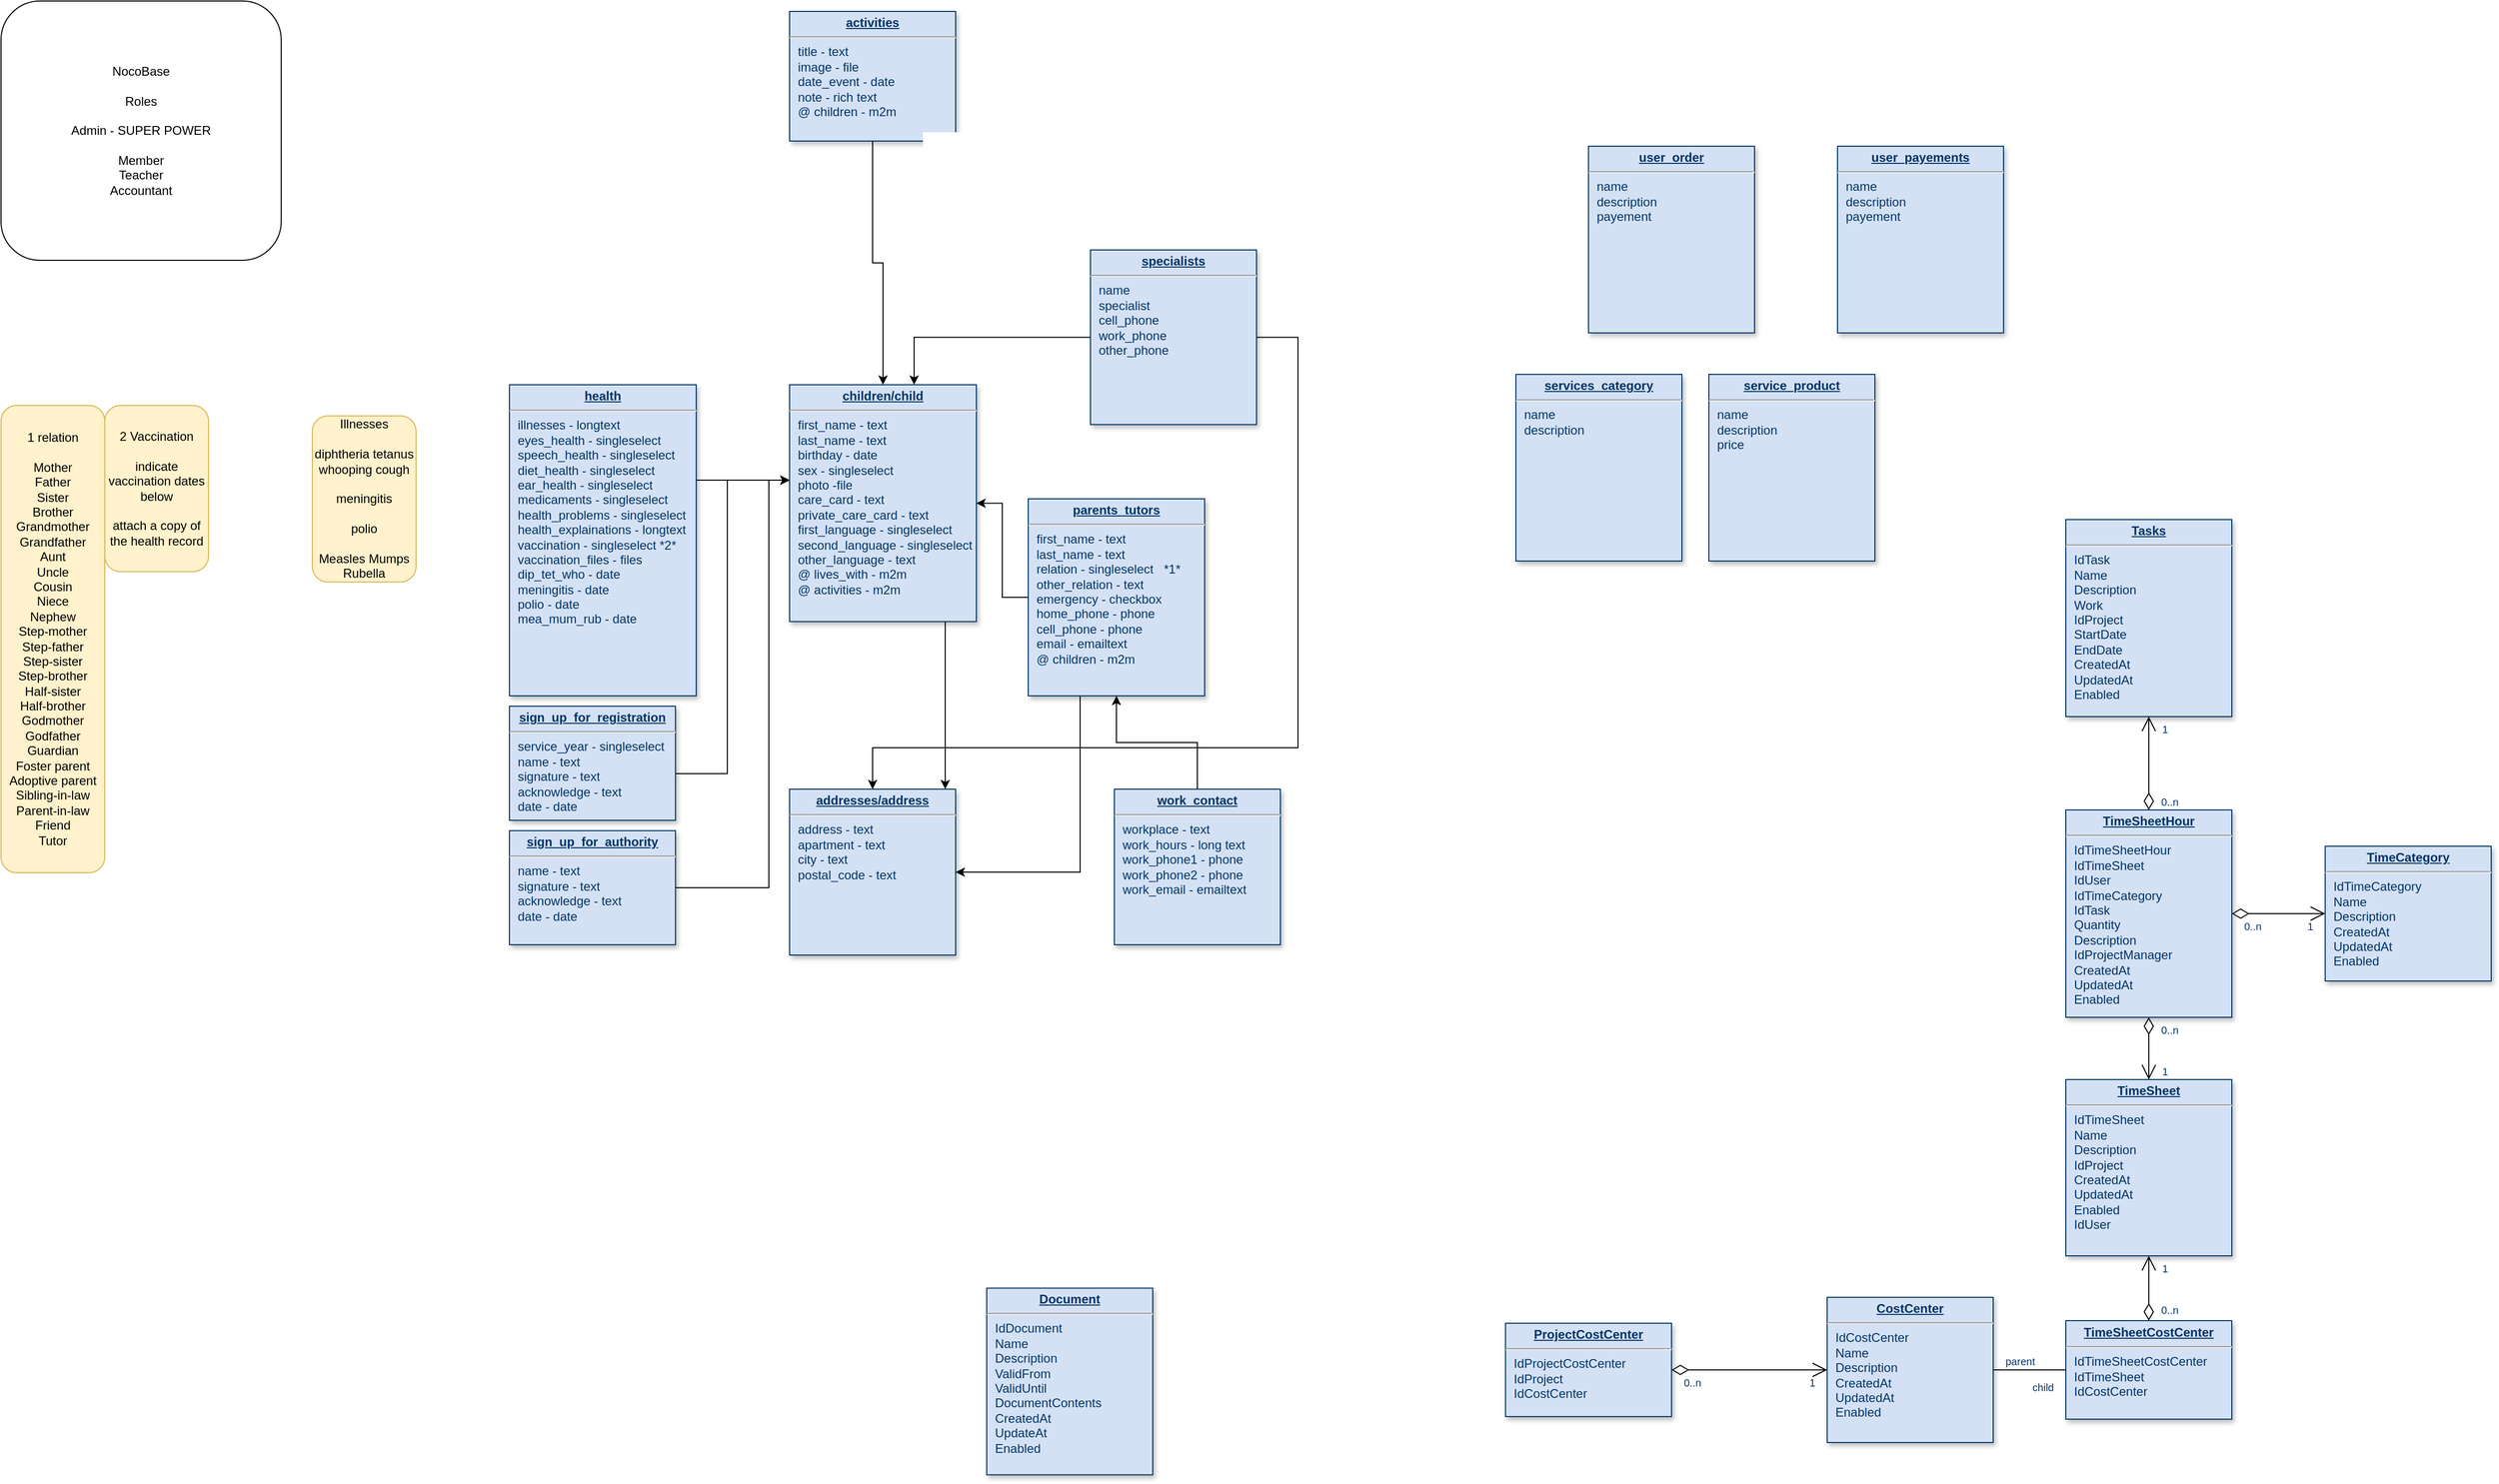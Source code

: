 <mxfile version="21.3.7" type="device">
  <diagram name="Page-1" id="efa7a0a1-bf9b-a30e-e6df-94a7791c09e9">
    <mxGraphModel dx="1750" dy="1835" grid="1" gridSize="10" guides="1" tooltips="1" connect="1" arrows="1" fold="1" page="1" pageScale="1" pageWidth="826" pageHeight="1169" background="none" math="0" shadow="0">
      <root>
        <mxCell id="0" />
        <mxCell id="1" parent="0" />
        <mxCell id="25jKw61XD8WNGHsvz8QE-121" style="edgeStyle=orthogonalEdgeStyle;rounded=0;orthogonalLoop=1;jettySize=auto;html=1;entryX=1;entryY=0.5;entryDx=0;entryDy=0;exitX=0.5;exitY=1;exitDx=0;exitDy=0;" parent="1" source="19" target="21" edge="1">
          <mxGeometry relative="1" as="geometry">
            <Array as="points">
              <mxPoint x="220" y="310" />
              <mxPoint x="220" y="480" />
            </Array>
          </mxGeometry>
        </mxCell>
        <mxCell id="25jKw61XD8WNGHsvz8QE-123" style="edgeStyle=orthogonalEdgeStyle;rounded=0;orthogonalLoop=1;jettySize=auto;html=1;" parent="1" source="19" target="25" edge="1">
          <mxGeometry relative="1" as="geometry" />
        </mxCell>
        <mxCell id="19" value="&lt;p style=&quot;margin: 0px; margin-top: 4px; text-align: center; text-decoration: underline;&quot;&gt;&lt;b&gt;parents_tutors&lt;/b&gt;&lt;/p&gt;&lt;hr&gt;&lt;p style=&quot;margin: 0px; margin-left: 8px;&quot;&gt;first_name - text&lt;/p&gt;&lt;p style=&quot;margin: 0px; margin-left: 8px;&quot;&gt;last_name - text&lt;/p&gt;&lt;p style=&quot;margin: 0px; margin-left: 8px;&quot;&gt;relation - singleselect&amp;nbsp; &amp;nbsp;*1*&lt;/p&gt;&lt;p style=&quot;margin: 0px; margin-left: 8px;&quot;&gt;other_relation - text&lt;/p&gt;&lt;p style=&quot;margin: 0px; margin-left: 8px;&quot;&gt;emergency - checkbox&lt;/p&gt;&lt;p style=&quot;margin: 0px; margin-left: 8px;&quot;&gt;home_phone - phone&lt;/p&gt;&lt;p style=&quot;margin: 0px; margin-left: 8px;&quot;&gt;cell_phone - phone&lt;/p&gt;&lt;p style=&quot;margin: 0px; margin-left: 8px;&quot;&gt;email - emailtext&lt;/p&gt;&lt;p style=&quot;margin: 0px; margin-left: 8px;&quot;&gt;@ children - m2m&lt;/p&gt;" style="verticalAlign=top;align=left;overflow=fill;fontSize=12;fontFamily=Helvetica;html=1;strokeColor=#003366;shadow=1;fillColor=#D4E1F5;fontColor=#003366" parent="1" vertex="1">
          <mxGeometry x="170" y="120" width="170" height="190" as="geometry" />
        </mxCell>
        <mxCell id="25jKw61XD8WNGHsvz8QE-125" style="edgeStyle=orthogonalEdgeStyle;rounded=0;orthogonalLoop=1;jettySize=auto;html=1;" parent="1" source="20" target="25" edge="1">
          <mxGeometry relative="1" as="geometry" />
        </mxCell>
        <mxCell id="20" value="&lt;p style=&quot;margin: 0px; margin-top: 4px; text-align: center; text-decoration: underline;&quot;&gt;&lt;b&gt;activities&lt;/b&gt;&lt;/p&gt;&lt;hr&gt;&lt;p style=&quot;margin: 0px; margin-left: 8px;&quot;&gt;title - text&lt;/p&gt;&lt;p style=&quot;margin: 0px; margin-left: 8px;&quot;&gt;image - file&lt;/p&gt;&lt;p style=&quot;margin: 0px; margin-left: 8px;&quot;&gt;date_event - date&lt;/p&gt;&lt;p style=&quot;margin: 0px; margin-left: 8px;&quot;&gt;note - rich text&lt;/p&gt;&lt;p style=&quot;margin: 0px; margin-left: 8px;&quot;&gt;@ children - m2m&lt;/p&gt;" style="verticalAlign=top;align=left;overflow=fill;fontSize=12;fontFamily=Helvetica;html=1;strokeColor=#003366;shadow=1;fillColor=#D4E1F5;fontColor=#003366" parent="1" vertex="1">
          <mxGeometry x="-60" y="-350.0" width="160" height="125" as="geometry" />
        </mxCell>
        <mxCell id="21" value="&lt;p style=&quot;margin: 0px; margin-top: 4px; text-align: center; text-decoration: underline;&quot;&gt;&lt;b&gt;addresses/address&lt;/b&gt;&lt;/p&gt;&lt;hr&gt;&lt;p style=&quot;margin: 0px; margin-left: 8px;&quot;&gt;address - text&lt;/p&gt;&lt;p style=&quot;margin: 0px; margin-left: 8px;&quot;&gt;apartment - text&lt;/p&gt;&lt;p style=&quot;margin: 0px; margin-left: 8px;&quot;&gt;city - text&lt;/p&gt;&lt;p style=&quot;margin: 0px; margin-left: 8px;&quot;&gt;postal_code - text&lt;/p&gt;" style="verticalAlign=top;align=left;overflow=fill;fontSize=12;fontFamily=Helvetica;html=1;strokeColor=#003366;shadow=1;fillColor=#D4E1F5;fontColor=#003366" parent="1" vertex="1">
          <mxGeometry x="-60.0" y="400.0" width="160" height="160" as="geometry" />
        </mxCell>
        <mxCell id="22" value="&lt;p style=&quot;margin: 0px; margin-top: 4px; text-align: center; text-decoration: underline;&quot;&gt;&lt;b&gt;services_category&lt;/b&gt;&lt;/p&gt;&lt;hr&gt;&lt;p style=&quot;margin: 0px; margin-left: 8px;&quot;&gt;name&lt;/p&gt;&lt;p style=&quot;margin: 0px; margin-left: 8px;&quot;&gt;description&lt;/p&gt;" style="verticalAlign=top;align=left;overflow=fill;fontSize=12;fontFamily=Helvetica;html=1;strokeColor=#003366;shadow=1;fillColor=#D4E1F5;fontColor=#003366" parent="1" vertex="1">
          <mxGeometry x="640.0" y="-1.421e-14" width="160.0" height="180" as="geometry" />
        </mxCell>
        <mxCell id="25jKw61XD8WNGHsvz8QE-122" style="edgeStyle=orthogonalEdgeStyle;rounded=0;orthogonalLoop=1;jettySize=auto;html=1;" parent="1" source="23" target="21" edge="1">
          <mxGeometry relative="1" as="geometry">
            <Array as="points">
              <mxPoint x="430" y="-36" />
              <mxPoint x="430" y="360" />
              <mxPoint x="20" y="360" />
            </Array>
          </mxGeometry>
        </mxCell>
        <mxCell id="-PQ__bvHikvs92dFyAwf-112" style="edgeStyle=orthogonalEdgeStyle;rounded=0;orthogonalLoop=1;jettySize=auto;html=1;" parent="1" source="23" target="25" edge="1">
          <mxGeometry relative="1" as="geometry">
            <Array as="points">
              <mxPoint x="60" y="-36" />
            </Array>
          </mxGeometry>
        </mxCell>
        <mxCell id="23" value="&lt;p style=&quot;margin: 0px; margin-top: 4px; text-align: center; text-decoration: underline;&quot;&gt;&lt;b&gt;specialists&lt;/b&gt;&lt;/p&gt;&lt;hr&gt;&lt;p style=&quot;margin: 0px; margin-left: 8px;&quot;&gt;name&lt;/p&gt;&lt;p style=&quot;margin: 0px; margin-left: 8px;&quot;&gt;specialist&lt;/p&gt;&lt;p style=&quot;margin: 0px; margin-left: 8px;&quot;&gt;cell_phone&lt;/p&gt;&lt;p style=&quot;margin: 0px; margin-left: 8px;&quot;&gt;work_phone&lt;/p&gt;&lt;p style=&quot;margin: 0px; margin-left: 8px;&quot;&gt;other_phone&lt;/p&gt;&lt;p style=&quot;margin: 0px; margin-left: 8px;&quot;&gt;&lt;br&gt;&lt;/p&gt;" style="verticalAlign=top;align=left;overflow=fill;fontSize=12;fontFamily=Helvetica;html=1;strokeColor=#003366;shadow=1;fillColor=#D4E1F5;fontColor=#003366" parent="1" vertex="1">
          <mxGeometry x="230" y="-120" width="160" height="168.36" as="geometry" />
        </mxCell>
        <mxCell id="nofWIBe9gPpFimBXeZkN-114" style="edgeStyle=orthogonalEdgeStyle;rounded=0;orthogonalLoop=1;jettySize=auto;html=1;" parent="1" source="24" target="19" edge="1">
          <mxGeometry relative="1" as="geometry" />
        </mxCell>
        <mxCell id="24" value="&lt;p style=&quot;margin: 0px; margin-top: 4px; text-align: center; text-decoration: underline;&quot;&gt;&lt;strong&gt;work_contact&lt;/strong&gt;&lt;/p&gt;&lt;hr&gt;&lt;p style=&quot;margin: 0px; margin-left: 8px;&quot;&gt;workplace - text&lt;/p&gt;&lt;p style=&quot;margin: 0px; margin-left: 8px;&quot;&gt;work_hours - long text&lt;/p&gt;&lt;p style=&quot;margin: 0px; margin-left: 8px;&quot;&gt;work_phone1 - phone&lt;/p&gt;&lt;p style=&quot;margin: 0px; margin-left: 8px;&quot;&gt;work_phone2 - phone&lt;/p&gt;&lt;p style=&quot;margin: 0px; margin-left: 8px;&quot;&gt;work_email - emailtext&lt;/p&gt;" style="verticalAlign=top;align=left;overflow=fill;fontSize=12;fontFamily=Helvetica;html=1;strokeColor=#003366;shadow=1;fillColor=#D4E1F5;fontColor=#003366" parent="1" vertex="1">
          <mxGeometry x="253.0" y="400.0" width="160" height="150" as="geometry" />
        </mxCell>
        <mxCell id="25jKw61XD8WNGHsvz8QE-120" style="edgeStyle=orthogonalEdgeStyle;rounded=0;orthogonalLoop=1;jettySize=auto;html=1;" parent="1" source="25" target="21" edge="1">
          <mxGeometry relative="1" as="geometry">
            <Array as="points">
              <mxPoint x="90" y="360" />
              <mxPoint x="90" y="360" />
            </Array>
          </mxGeometry>
        </mxCell>
        <mxCell id="25" value="&lt;p style=&quot;margin: 0px; margin-top: 4px; text-align: center; text-decoration: underline;&quot;&gt;&lt;b&gt;children/child&lt;/b&gt;&lt;/p&gt;&lt;hr&gt;&lt;p style=&quot;margin: 0px; margin-left: 8px;&quot;&gt;first_name - text&lt;/p&gt;&lt;p style=&quot;margin: 0px; margin-left: 8px;&quot;&gt;last_name - text&lt;/p&gt;&lt;p style=&quot;margin: 0px; margin-left: 8px;&quot;&gt;birthday - date&lt;/p&gt;&lt;p style=&quot;margin: 0px; margin-left: 8px;&quot;&gt;sex - singleselect&lt;/p&gt;&lt;p style=&quot;margin: 0px; margin-left: 8px;&quot;&gt;photo -file&lt;/p&gt;&lt;p style=&quot;margin: 0px; margin-left: 8px;&quot;&gt;care_card - text&lt;/p&gt;&lt;p style=&quot;margin: 0px; margin-left: 8px;&quot;&gt;private_care_card - text&lt;/p&gt;&lt;p style=&quot;margin: 0px; margin-left: 8px;&quot;&gt;first_language - singleselect&lt;/p&gt;&lt;p style=&quot;margin: 0px; margin-left: 8px;&quot;&gt;second_language - singleselect&lt;/p&gt;&lt;p style=&quot;margin: 0px; margin-left: 8px;&quot;&gt;other_language - text&lt;/p&gt;&lt;p style=&quot;margin: 0px; margin-left: 8px;&quot;&gt;@ lives_with - m2m&lt;/p&gt;&lt;p style=&quot;margin: 0px; margin-left: 8px;&quot;&gt;@ activities - m2m&lt;/p&gt;" style="verticalAlign=top;align=left;overflow=fill;fontSize=12;fontFamily=Helvetica;html=1;strokeColor=#003366;shadow=1;fillColor=#D4E1F5;fontColor=#003366" parent="1" vertex="1">
          <mxGeometry x="-60" y="10" width="180" height="228.36" as="geometry" />
        </mxCell>
        <mxCell id="26" value="&lt;p style=&quot;margin: 0px; margin-top: 4px; text-align: center; text-decoration: underline;&quot;&gt;&lt;strong&gt;TimeSheet&lt;/strong&gt;&lt;/p&gt;&lt;hr /&gt;&lt;p style=&quot;margin: 0px; margin-left: 8px;&quot;&gt;IdTimeSheet&lt;/p&gt;&lt;p style=&quot;margin: 0px; margin-left: 8px;&quot;&gt;Name&lt;/p&gt;&lt;p style=&quot;margin: 0px; margin-left: 8px;&quot;&gt;Description&lt;/p&gt;&lt;p style=&quot;margin: 0px; margin-left: 8px;&quot;&gt;IdProject&lt;/p&gt;&lt;p style=&quot;margin: 0px; margin-left: 8px;&quot;&gt;CreatedAt&lt;/p&gt;&lt;p style=&quot;margin: 0px; margin-left: 8px;&quot;&gt;UpdatedAt&lt;/p&gt;&lt;p style=&quot;margin: 0px; margin-left: 8px;&quot;&gt;Enabled&lt;/p&gt;&lt;p style=&quot;margin: 0px; margin-left: 8px;&quot;&gt;IdUser&lt;/p&gt;" style="verticalAlign=top;align=left;overflow=fill;fontSize=12;fontFamily=Helvetica;html=1;strokeColor=#003366;shadow=1;fillColor=#D4E1F5;fontColor=#003366" parent="1" vertex="1">
          <mxGeometry x="1170" y="680" width="160" height="170" as="geometry" />
        </mxCell>
        <mxCell id="27" value="&lt;p style=&quot;margin: 0px; margin-top: 4px; text-align: center; text-decoration: underline;&quot;&gt;&lt;strong&gt;TimeSheetHour&lt;/strong&gt;&lt;/p&gt;&lt;hr /&gt;&lt;p style=&quot;margin: 0px; margin-left: 8px;&quot;&gt;IdTimeSheetHour&lt;br /&gt;IdTimeSheet&lt;/p&gt;&lt;p style=&quot;margin: 0px; margin-left: 8px;&quot;&gt;IdUser&lt;/p&gt;&lt;p style=&quot;margin: 0px; margin-left: 8px;&quot;&gt;IdTimeCategory&lt;/p&gt;&lt;p style=&quot;margin: 0px; margin-left: 8px;&quot;&gt;IdTask&lt;/p&gt;&lt;p style=&quot;margin: 0px; margin-left: 8px;&quot;&gt;Quantity&lt;/p&gt;&lt;p style=&quot;margin: 0px; margin-left: 8px;&quot;&gt;Description&lt;/p&gt;&lt;p style=&quot;margin: 0px; margin-left: 8px;&quot;&gt;IdProjectManager&lt;/p&gt;&lt;p style=&quot;margin: 0px; margin-left: 8px;&quot;&gt;CreatedAt&lt;/p&gt;&lt;p style=&quot;margin: 0px; margin-left: 8px;&quot;&gt;UpdatedAt&lt;/p&gt;&lt;p style=&quot;margin: 0px; margin-left: 8px;&quot;&gt;Enabled&lt;/p&gt;" style="verticalAlign=top;align=left;overflow=fill;fontSize=12;fontFamily=Helvetica;html=1;strokeColor=#003366;shadow=1;fillColor=#D4E1F5;fontColor=#003366" parent="1" vertex="1">
          <mxGeometry x="1170" y="420.0" width="160" height="200" as="geometry" />
        </mxCell>
        <mxCell id="28" value="&lt;p style=&quot;margin: 0px; margin-top: 4px; text-align: center; text-decoration: underline;&quot;&gt;&lt;strong&gt;Document&lt;/strong&gt;&lt;/p&gt;&lt;hr /&gt;&lt;p style=&quot;margin: 0px; margin-left: 8px;&quot;&gt;IdDocument&lt;/p&gt;&lt;p style=&quot;margin: 0px; margin-left: 8px;&quot;&gt;Name&lt;/p&gt;&lt;p style=&quot;margin: 0px; margin-left: 8px;&quot;&gt;Description&lt;/p&gt;&lt;p style=&quot;margin: 0px; margin-left: 8px;&quot;&gt;ValidFrom&lt;/p&gt;&lt;p style=&quot;margin: 0px; margin-left: 8px;&quot;&gt;ValidUntil&lt;/p&gt;&lt;p style=&quot;margin: 0px; margin-left: 8px;&quot;&gt;DocumentContents&lt;/p&gt;&lt;p style=&quot;margin: 0px; margin-left: 8px;&quot;&gt;CreatedAt&lt;/p&gt;&lt;p style=&quot;margin: 0px; margin-left: 8px;&quot;&gt;UpdateAt&lt;/p&gt;&lt;p style=&quot;margin: 0px; margin-left: 8px;&quot;&gt;Enabled&lt;/p&gt;" style="verticalAlign=top;align=left;overflow=fill;fontSize=12;fontFamily=Helvetica;html=1;strokeColor=#003366;shadow=1;fillColor=#D4E1F5;fontColor=#003366" parent="1" vertex="1">
          <mxGeometry x="130.0" y="881.16" width="160" height="180" as="geometry" />
        </mxCell>
        <mxCell id="25jKw61XD8WNGHsvz8QE-126" style="edgeStyle=orthogonalEdgeStyle;rounded=0;orthogonalLoop=1;jettySize=auto;html=1;" parent="1" source="29" target="25" edge="1">
          <mxGeometry relative="1" as="geometry">
            <mxPoint y="102" as="targetPoint" />
            <Array as="points">
              <mxPoint x="-130" y="102" />
              <mxPoint x="-130" y="102" />
            </Array>
          </mxGeometry>
        </mxCell>
        <mxCell id="29" value="&lt;p style=&quot;margin: 0px; margin-top: 4px; text-align: center; text-decoration: underline;&quot;&gt;&lt;strong&gt;health&lt;/strong&gt;&lt;/p&gt;&lt;hr&gt;&lt;p style=&quot;margin: 0px; margin-left: 8px;&quot;&gt;illnesses - longtext&lt;/p&gt;&lt;p style=&quot;margin: 0px; margin-left: 8px;&quot;&gt;eyes_health - singleselect&lt;/p&gt;&lt;p style=&quot;margin: 0px; margin-left: 8px;&quot;&gt;speech_health - singleselect&lt;/p&gt;&lt;p style=&quot;margin: 0px; margin-left: 8px;&quot;&gt;diet_health - singleselect&lt;/p&gt;&lt;p style=&quot;margin: 0px; margin-left: 8px;&quot;&gt;ear_health - singleselect&lt;/p&gt;&lt;p style=&quot;margin: 0px; margin-left: 8px;&quot;&gt;medicaments - singleselect&lt;/p&gt;&lt;p style=&quot;margin: 0px; margin-left: 8px;&quot;&gt;health_problems - singleselect&lt;/p&gt;&lt;p style=&quot;margin: 0px; margin-left: 8px;&quot;&gt;health_explainations - longtext&lt;/p&gt;&lt;p style=&quot;margin: 0px; margin-left: 8px;&quot;&gt;vaccination - singleselect *2*&lt;/p&gt;&lt;p style=&quot;margin: 0px; margin-left: 8px;&quot;&gt;vaccination_files - files&lt;/p&gt;&lt;p style=&quot;margin: 0px; margin-left: 8px;&quot;&gt;dip_tet_who - date&lt;/p&gt;&lt;p style=&quot;margin: 0px; margin-left: 8px;&quot;&gt;meningitis - date&lt;/p&gt;&lt;p style=&quot;margin: 0px; margin-left: 8px;&quot;&gt;polio - date&lt;/p&gt;&lt;p style=&quot;margin: 0px; margin-left: 8px;&quot;&gt;mea_mum_rub - date&lt;/p&gt;" style="verticalAlign=top;align=left;overflow=fill;fontSize=12;fontFamily=Helvetica;html=1;strokeColor=#003366;shadow=1;fillColor=#D4E1F5;fontColor=#003366" parent="1" vertex="1">
          <mxGeometry x="-330" y="10" width="180" height="300" as="geometry" />
        </mxCell>
        <mxCell id="30" value="&lt;p style=&quot;margin: 0px; margin-top: 4px; text-align: center; text-decoration: underline;&quot;&gt;&lt;strong&gt;TimeCategory&lt;/strong&gt;&lt;/p&gt;&lt;hr /&gt;&lt;p style=&quot;margin: 0px; margin-left: 8px;&quot;&gt;IdTimeCategory&lt;/p&gt;&lt;p style=&quot;margin: 0px; margin-left: 8px;&quot;&gt;Name&lt;/p&gt;&lt;p style=&quot;margin: 0px; margin-left: 8px;&quot;&gt;Description&lt;/p&gt;&lt;p style=&quot;margin: 0px; margin-left: 8px;&quot;&gt;CreatedAt&lt;/p&gt;&lt;p style=&quot;margin: 0px; margin-left: 8px;&quot;&gt;UpdatedAt&lt;/p&gt;&lt;p style=&quot;margin: 0px; margin-left: 8px;&quot;&gt;Enabled&lt;/p&gt;" style="verticalAlign=top;align=left;overflow=fill;fontSize=12;fontFamily=Helvetica;html=1;strokeColor=#003366;shadow=1;fillColor=#D4E1F5;fontColor=#003366" parent="1" vertex="1">
          <mxGeometry x="1420.0" y="455.0" width="160" height="130" as="geometry" />
        </mxCell>
        <mxCell id="31" value="&lt;p style=&quot;margin: 0px; margin-top: 4px; text-align: center; text-decoration: underline;&quot;&gt;&lt;strong&gt;TimeSheetCostCenter&lt;/strong&gt;&lt;/p&gt;&lt;hr /&gt;&lt;p style=&quot;margin: 0px; margin-left: 8px;&quot;&gt;IdTimeSheetCostCenter&lt;/p&gt;&lt;p style=&quot;margin: 0px; margin-left: 8px;&quot;&gt;IdTimeSheet&lt;/p&gt;&lt;p style=&quot;margin: 0px; margin-left: 8px;&quot;&gt;IdCostCenter&lt;/p&gt;" style="verticalAlign=top;align=left;overflow=fill;fontSize=12;fontFamily=Helvetica;html=1;strokeColor=#003366;shadow=1;fillColor=#D4E1F5;fontColor=#003366" parent="1" vertex="1">
          <mxGeometry x="1170" y="912.5" width="160" height="95" as="geometry" />
        </mxCell>
        <mxCell id="32" value="&lt;p style=&quot;margin: 0px; margin-top: 4px; text-align: center; text-decoration: underline;&quot;&gt;&lt;strong&gt;CostCenter&lt;/strong&gt;&lt;/p&gt;&lt;hr /&gt;&lt;p style=&quot;margin: 0px; margin-left: 8px;&quot;&gt;IdCostCenter&lt;/p&gt;&lt;p style=&quot;margin: 0px; margin-left: 8px;&quot;&gt;Name&lt;/p&gt;&lt;p style=&quot;margin: 0px; margin-left: 8px;&quot;&gt;Description&lt;/p&gt;&lt;p style=&quot;margin: 0px; margin-left: 8px;&quot;&gt;CreatedAt&lt;/p&gt;&lt;p style=&quot;margin: 0px; margin-left: 8px;&quot;&gt;UpdatedAt&lt;/p&gt;&lt;p style=&quot;margin: 0px; margin-left: 8px;&quot;&gt;Enabled&lt;/p&gt;" style="verticalAlign=top;align=left;overflow=fill;fontSize=12;fontFamily=Helvetica;html=1;strokeColor=#003366;shadow=1;fillColor=#D4E1F5;fontColor=#003366" parent="1" vertex="1">
          <mxGeometry x="940.0" y="890.0" width="160" height="140" as="geometry" />
        </mxCell>
        <mxCell id="33" value="&lt;p style=&quot;margin: 0px; margin-top: 4px; text-align: center; text-decoration: underline;&quot;&gt;&lt;strong&gt;ProjectCostCenter&lt;/strong&gt;&lt;/p&gt;&lt;hr /&gt;&lt;p style=&quot;margin: 0px; margin-left: 8px;&quot;&gt;IdProjectCostCenter&lt;/p&gt;&lt;p style=&quot;margin: 0px; margin-left: 8px;&quot;&gt;IdProject&lt;/p&gt;&lt;p style=&quot;margin: 0px; margin-left: 8px;&quot;&gt;IdCostCenter&lt;/p&gt;" style="verticalAlign=top;align=left;overflow=fill;fontSize=12;fontFamily=Helvetica;html=1;strokeColor=#003366;shadow=1;fillColor=#D4E1F5;fontColor=#003366" parent="1" vertex="1">
          <mxGeometry x="630" y="915.0" width="160" height="90" as="geometry" />
        </mxCell>
        <mxCell id="25jKw61XD8WNGHsvz8QE-129" style="edgeStyle=orthogonalEdgeStyle;rounded=0;orthogonalLoop=1;jettySize=auto;html=1;" parent="1" source="34" target="25" edge="1">
          <mxGeometry relative="1" as="geometry">
            <Array as="points">
              <mxPoint x="-120" y="385" />
              <mxPoint x="-120" y="102" />
            </Array>
          </mxGeometry>
        </mxCell>
        <mxCell id="34" value="&lt;p style=&quot;margin: 4px 0px 0px; text-align: center;&quot;&gt;&lt;b&gt;&lt;u&gt;sign_up_for_registration&lt;/u&gt;&lt;/b&gt;&lt;br&gt;&lt;/p&gt;&lt;hr&gt;&lt;p style=&quot;margin: 0px ; margin-left: 8px&quot;&gt;service_year - singleselect&lt;/p&gt;&lt;p style=&quot;margin: 0px ; margin-left: 8px&quot;&gt;name - text&lt;/p&gt;&lt;p style=&quot;margin: 0px ; margin-left: 8px&quot;&gt;signature - text&lt;/p&gt;&lt;p style=&quot;margin: 0px ; margin-left: 8px&quot;&gt;acknowledge - text&lt;/p&gt;&lt;p style=&quot;margin: 0px ; margin-left: 8px&quot;&gt;date - date&lt;/p&gt;" style="verticalAlign=top;align=left;overflow=fill;fontSize=12;fontFamily=Helvetica;html=1;strokeColor=#003366;shadow=1;fillColor=#D4E1F5;fontColor=#003366" parent="1" vertex="1">
          <mxGeometry x="-330" y="320" width="160" height="110" as="geometry" />
        </mxCell>
        <mxCell id="35" value="&lt;p style=&quot;margin: 0px; margin-top: 4px; text-align: center; text-decoration: underline;&quot;&gt;&lt;strong&gt;Tasks&lt;/strong&gt;&lt;/p&gt;&lt;hr /&gt;&lt;p style=&quot;margin: 0px; margin-left: 8px;&quot;&gt;IdTask&lt;/p&gt;&lt;p style=&quot;margin: 0px; margin-left: 8px;&quot;&gt;Name&lt;/p&gt;&lt;p style=&quot;margin: 0px; margin-left: 8px;&quot;&gt;Description&lt;/p&gt;&lt;p style=&quot;margin: 0px; margin-left: 8px;&quot;&gt;Work&lt;/p&gt;&lt;p style=&quot;margin: 0px; margin-left: 8px;&quot;&gt;IdProject&lt;/p&gt;&lt;p style=&quot;margin: 0px; margin-left: 8px;&quot;&gt;StartDate&lt;/p&gt;&lt;p style=&quot;margin: 0px; margin-left: 8px;&quot;&gt;EndDate&lt;/p&gt;&lt;p style=&quot;margin: 0px; margin-left: 8px;&quot;&gt;CreatedAt&lt;/p&gt;&lt;p style=&quot;margin: 0px; margin-left: 8px;&quot;&gt;UpdatedAt&lt;/p&gt;&lt;p style=&quot;margin: 0px; margin-left: 8px;&quot;&gt;Enabled&lt;/p&gt;" style="verticalAlign=top;align=left;overflow=fill;fontSize=12;fontFamily=Helvetica;html=1;strokeColor=#003366;shadow=1;fillColor=#D4E1F5;fontColor=#003366" parent="1" vertex="1">
          <mxGeometry x="1170" y="140.0" width="160" height="190" as="geometry" />
        </mxCell>
        <mxCell id="57" value="" style="endArrow=open;endSize=12;startArrow=diamondThin;startSize=14;startFill=0;edgeStyle=orthogonalEdgeStyle" parent="1" source="27" target="26" edge="1">
          <mxGeometry x="1269.36" y="180" as="geometry">
            <mxPoint x="1269.36" y="180" as="sourcePoint" />
            <mxPoint x="1429.36" y="180" as="targetPoint" />
          </mxGeometry>
        </mxCell>
        <mxCell id="58" value="0..n" style="resizable=0;align=left;verticalAlign=top;labelBackgroundColor=#ffffff;fontSize=10;strokeColor=#003366;shadow=1;fillColor=#D4E1F5;fontColor=#003366" parent="57" connectable="0" vertex="1">
          <mxGeometry x="-1" relative="1" as="geometry">
            <mxPoint x="10" as="offset" />
          </mxGeometry>
        </mxCell>
        <mxCell id="59" value="1" style="resizable=0;align=right;verticalAlign=top;labelBackgroundColor=#ffffff;fontSize=10;strokeColor=#003366;shadow=1;fillColor=#D4E1F5;fontColor=#003366" parent="57" connectable="0" vertex="1">
          <mxGeometry x="1" relative="1" as="geometry">
            <mxPoint x="20" y="-20" as="offset" />
          </mxGeometry>
        </mxCell>
        <mxCell id="66" value="" style="endArrow=open;endSize=12;startArrow=diamondThin;startSize=14;startFill=0;edgeStyle=orthogonalEdgeStyle" parent="1" source="33" target="32" edge="1">
          <mxGeometry x="469.36" y="526.16" as="geometry">
            <mxPoint x="469.36" y="526.16" as="sourcePoint" />
            <mxPoint x="980" y="1061.16" as="targetPoint" />
          </mxGeometry>
        </mxCell>
        <mxCell id="67" value="0..n" style="resizable=0;align=left;verticalAlign=top;labelBackgroundColor=#ffffff;fontSize=10;strokeColor=#003366;shadow=1;fillColor=#D4E1F5;fontColor=#003366" parent="66" connectable="0" vertex="1">
          <mxGeometry x="-1" relative="1" as="geometry">
            <mxPoint x="10" as="offset" />
          </mxGeometry>
        </mxCell>
        <mxCell id="68" value="1" style="resizable=0;align=right;verticalAlign=top;labelBackgroundColor=#ffffff;fontSize=10;strokeColor=#003366;shadow=1;fillColor=#D4E1F5;fontColor=#003366" parent="66" connectable="0" vertex="1">
          <mxGeometry x="1" relative="1" as="geometry">
            <mxPoint x="-10" as="offset" />
          </mxGeometry>
        </mxCell>
        <mxCell id="75" value="" style="endArrow=open;endSize=12;startArrow=diamondThin;startSize=14;startFill=0;edgeStyle=orthogonalEdgeStyle" parent="1" source="31" target="26" edge="1">
          <mxGeometry x="1079.36" y="560" as="geometry">
            <mxPoint x="1079.36" y="560" as="sourcePoint" />
            <mxPoint x="1239.36" y="560" as="targetPoint" />
          </mxGeometry>
        </mxCell>
        <mxCell id="76" value="0..n" style="resizable=0;align=left;verticalAlign=top;labelBackgroundColor=#ffffff;fontSize=10;strokeColor=#003366;shadow=1;fillColor=#D4E1F5;fontColor=#003366" parent="75" connectable="0" vertex="1">
          <mxGeometry x="-1" relative="1" as="geometry">
            <mxPoint x="10.0" y="-22.5" as="offset" />
          </mxGeometry>
        </mxCell>
        <mxCell id="77" value="1" style="resizable=0;align=right;verticalAlign=top;labelBackgroundColor=#ffffff;fontSize=10;strokeColor=#003366;shadow=1;fillColor=#D4E1F5;fontColor=#003366" parent="75" connectable="0" vertex="1">
          <mxGeometry x="1" relative="1" as="geometry">
            <mxPoint x="20" as="offset" />
          </mxGeometry>
        </mxCell>
        <mxCell id="78" value="" style="endArrow=open;endSize=12;startArrow=diamondThin;startSize=14;startFill=0;edgeStyle=orthogonalEdgeStyle" parent="1" source="27" target="30" edge="1">
          <mxGeometry x="1309.36" y="540" as="geometry">
            <mxPoint x="1309.36" y="540" as="sourcePoint" />
            <mxPoint x="1469.36" y="540" as="targetPoint" />
          </mxGeometry>
        </mxCell>
        <mxCell id="79" value="0..n" style="resizable=0;align=left;verticalAlign=top;labelBackgroundColor=#ffffff;fontSize=10;strokeColor=#003366;shadow=1;fillColor=#D4E1F5;fontColor=#003366" parent="78" connectable="0" vertex="1">
          <mxGeometry x="-1" relative="1" as="geometry">
            <mxPoint x="10" as="offset" />
          </mxGeometry>
        </mxCell>
        <mxCell id="80" value="1" style="resizable=0;align=right;verticalAlign=top;labelBackgroundColor=#ffffff;fontSize=10;strokeColor=#003366;shadow=1;fillColor=#D4E1F5;fontColor=#003366" parent="78" connectable="0" vertex="1">
          <mxGeometry x="1" relative="1" as="geometry">
            <mxPoint x="-10" as="offset" />
          </mxGeometry>
        </mxCell>
        <mxCell id="81" value="" style="endArrow=open;endSize=12;startArrow=diamondThin;startSize=14;startFill=0;edgeStyle=orthogonalEdgeStyle" parent="1" source="27" target="35" edge="1">
          <mxGeometry x="1119.36" y="540" as="geometry">
            <mxPoint x="1119.36" y="540" as="sourcePoint" />
            <mxPoint x="1279.36" y="540" as="targetPoint" />
          </mxGeometry>
        </mxCell>
        <mxCell id="82" value="0..n" style="resizable=0;align=left;verticalAlign=top;labelBackgroundColor=#ffffff;fontSize=10;strokeColor=#003366;shadow=1;fillColor=#D4E1F5;fontColor=#003366" parent="81" connectable="0" vertex="1">
          <mxGeometry x="-1" relative="1" as="geometry">
            <mxPoint x="10" y="-20" as="offset" />
          </mxGeometry>
        </mxCell>
        <mxCell id="83" value="1" style="resizable=0;align=right;verticalAlign=top;labelBackgroundColor=#ffffff;fontSize=10;strokeColor=#003366;shadow=1;fillColor=#D4E1F5;fontColor=#003366" parent="81" connectable="0" vertex="1">
          <mxGeometry x="1" relative="1" as="geometry">
            <mxPoint x="20" as="offset" />
          </mxGeometry>
        </mxCell>
        <mxCell id="110" value="" style="endArrow=none;edgeStyle=orthogonalEdgeStyle;" parent="1" source="32" target="31" edge="1">
          <mxGeometry x="910" y="972.5" as="geometry">
            <mxPoint x="910" y="972.5" as="sourcePoint" />
            <mxPoint x="1070" y="972.5" as="targetPoint" />
          </mxGeometry>
        </mxCell>
        <mxCell id="111" value="parent" style="resizable=0;align=left;verticalAlign=bottom;labelBackgroundColor=#ffffff;fontSize=10;strokeColor=#003366;shadow=1;fillColor=#D4E1F5;fontColor=#003366" parent="110" connectable="0" vertex="1">
          <mxGeometry x="-1" relative="1" as="geometry">
            <mxPoint x="10" as="offset" />
          </mxGeometry>
        </mxCell>
        <mxCell id="112" value="child" style="resizable=0;align=right;verticalAlign=bottom;labelBackgroundColor=#ffffff;fontSize=10;strokeColor=#003366;shadow=1;fillColor=#D4E1F5;fontColor=#003366" parent="110" connectable="0" vertex="1">
          <mxGeometry x="1" relative="1" as="geometry">
            <mxPoint x="-10" y="25" as="offset" />
          </mxGeometry>
        </mxCell>
        <mxCell id="25jKw61XD8WNGHsvz8QE-131" style="edgeStyle=orthogonalEdgeStyle;rounded=0;orthogonalLoop=1;jettySize=auto;html=1;" parent="1" source="25jKw61XD8WNGHsvz8QE-130" target="25" edge="1">
          <mxGeometry relative="1" as="geometry">
            <Array as="points">
              <mxPoint x="-80" y="495" />
              <mxPoint x="-80" y="102" />
            </Array>
          </mxGeometry>
        </mxCell>
        <mxCell id="25jKw61XD8WNGHsvz8QE-130" value="&lt;p style=&quot;margin: 0px ; margin-top: 4px ; text-align: center ; text-decoration: underline&quot;&gt;&lt;b&gt;sign_up_for_authority&lt;/b&gt;&lt;/p&gt;&lt;hr&gt;&lt;p style=&quot;margin: 0px ; margin-left: 8px&quot;&gt;name - text&lt;/p&gt;&lt;p style=&quot;margin: 0px ; margin-left: 8px&quot;&gt;signature - text&lt;/p&gt;&lt;p style=&quot;margin: 0px ; margin-left: 8px&quot;&gt;acknowledge - text&lt;/p&gt;&lt;p style=&quot;margin: 0px ; margin-left: 8px&quot;&gt;date - date&lt;/p&gt;" style="verticalAlign=top;align=left;overflow=fill;fontSize=12;fontFamily=Helvetica;html=1;strokeColor=#003366;shadow=1;fillColor=#D4E1F5;fontColor=#003366" parent="1" vertex="1">
          <mxGeometry x="-330" y="440" width="160" height="110" as="geometry" />
        </mxCell>
        <mxCell id="25jKw61XD8WNGHsvz8QE-132" value="&lt;p style=&quot;margin: 0px; margin-top: 4px; text-align: center; text-decoration: underline;&quot;&gt;&lt;b&gt;service_product&lt;/b&gt;&lt;/p&gt;&lt;hr&gt;&lt;p style=&quot;margin: 0px; margin-left: 8px;&quot;&gt;name&lt;/p&gt;&lt;p style=&quot;margin: 0px; margin-left: 8px;&quot;&gt;description&lt;/p&gt;&lt;p style=&quot;margin: 0px; margin-left: 8px;&quot;&gt;price&lt;/p&gt;" style="verticalAlign=top;align=left;overflow=fill;fontSize=12;fontFamily=Helvetica;html=1;strokeColor=#003366;shadow=1;fillColor=#D4E1F5;fontColor=#003366" parent="1" vertex="1">
          <mxGeometry x="826.0" width="160.0" height="180" as="geometry" />
        </mxCell>
        <mxCell id="nofWIBe9gPpFimBXeZkN-116" value="&lt;p style=&quot;margin: 0px; margin-top: 4px; text-align: center; text-decoration: underline;&quot;&gt;&lt;b&gt;user_order&lt;/b&gt;&lt;/p&gt;&lt;hr&gt;&lt;p style=&quot;margin: 0px; margin-left: 8px;&quot;&gt;name&lt;/p&gt;&lt;p style=&quot;margin: 0px; margin-left: 8px;&quot;&gt;description&lt;/p&gt;&lt;p style=&quot;margin: 0px; margin-left: 8px;&quot;&gt;payement&lt;/p&gt;" style="verticalAlign=top;align=left;overflow=fill;fontSize=12;fontFamily=Helvetica;html=1;strokeColor=#003366;shadow=1;fillColor=#D4E1F5;fontColor=#003366" parent="1" vertex="1">
          <mxGeometry x="710.0" y="-220" width="160.0" height="180" as="geometry" />
        </mxCell>
        <mxCell id="nofWIBe9gPpFimBXeZkN-117" value="&lt;p style=&quot;margin: 0px; margin-top: 4px; text-align: center; text-decoration: underline;&quot;&gt;&lt;b&gt;user_payements&lt;/b&gt;&lt;/p&gt;&lt;hr&gt;&lt;p style=&quot;margin: 0px; margin-left: 8px;&quot;&gt;name&lt;/p&gt;&lt;p style=&quot;margin: 0px; margin-left: 8px;&quot;&gt;description&lt;/p&gt;&lt;p style=&quot;margin: 0px; margin-left: 8px;&quot;&gt;payement&lt;/p&gt;" style="verticalAlign=top;align=left;overflow=fill;fontSize=12;fontFamily=Helvetica;html=1;strokeColor=#003366;shadow=1;fillColor=#D4E1F5;fontColor=#003366" parent="1" vertex="1">
          <mxGeometry x="950.0" y="-220" width="160.0" height="180" as="geometry" />
        </mxCell>
        <mxCell id="u1vTyPEBf0i5hULqCzbC-116" value="1 relation&lt;br&gt;&lt;br&gt;Mother&lt;br&gt;Father&lt;br&gt;Sister&lt;br&gt;Brother&lt;br&gt;Grandmother&lt;br&gt;Grandfather&lt;br&gt;Aunt&lt;br&gt;Uncle&lt;br&gt;Cousin&lt;br&gt;Niece&lt;br&gt;Nephew&lt;br&gt;Step-mother&lt;br&gt;Step-father&lt;br&gt;Step-sister&lt;br&gt;Step-brother&lt;br&gt;Half-sister&lt;br&gt;Half-brother&lt;br&gt;Godmother&lt;br&gt;Godfather&lt;br&gt;Guardian&lt;br&gt;Foster parent&lt;br&gt;Adoptive parent&lt;br&gt;Sibling-in-law&lt;br&gt;Parent-in-law&lt;br&gt;Friend&lt;br&gt;Tutor" style="rounded=1;whiteSpace=wrap;html=1;fillColor=#fff2cc;strokeColor=#d6b656;align=center;" parent="1" vertex="1">
          <mxGeometry x="-820" y="30" width="100" height="450.5" as="geometry" />
        </mxCell>
        <mxCell id="00uot-C6QZS-WPx0LHoG-112" value="NocoBase&lt;br&gt;&lt;br&gt;Roles&lt;br&gt;&lt;br&gt;Admin - SUPER POWER&lt;br&gt;&lt;br&gt;Member&lt;br&gt;Teacher&lt;br&gt;Accountant" style="rounded=1;whiteSpace=wrap;html=1;" vertex="1" parent="1">
          <mxGeometry x="-820" y="-360" width="270" height="250" as="geometry" />
        </mxCell>
        <mxCell id="00uot-C6QZS-WPx0LHoG-113" value="2 Vaccination&lt;br&gt;&lt;br&gt;indicate vaccination dates below&lt;br&gt;&lt;br&gt;attach a copy of the health record" style="rounded=1;whiteSpace=wrap;html=1;fillColor=#fff2cc;strokeColor=#d6b656;align=center;" vertex="1" parent="1">
          <mxGeometry x="-720" y="30" width="100" height="160.25" as="geometry" />
        </mxCell>
        <mxCell id="00uot-C6QZS-WPx0LHoG-114" value="Illnesses&lt;br&gt;&lt;br&gt;diphtheria tetanus whooping cough&lt;br&gt;&lt;br&gt;meningitis&lt;br&gt;&lt;br&gt;polio&lt;br&gt;&lt;br&gt;Measles Mumps Rubella" style="rounded=1;whiteSpace=wrap;html=1;fillColor=#fff2cc;strokeColor=#d6b656;align=center;" vertex="1" parent="1">
          <mxGeometry x="-520" y="40" width="100" height="160.25" as="geometry" />
        </mxCell>
      </root>
    </mxGraphModel>
  </diagram>
</mxfile>
